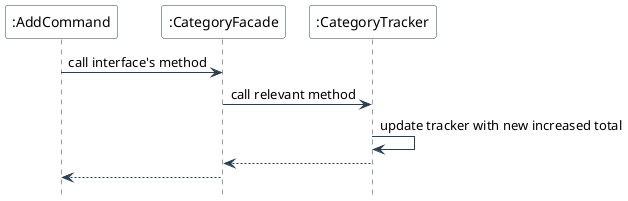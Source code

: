 @startuml
skinparam backgroundColor #FFFFFF
skinparam sequence {
    ArrowColor #2C3E50
    LifeLineBorderColor #2C3E50
    ParticipantBorderColor #2C3E50
    ParticipantBackgroundColor #FFFFFF
}
hide footbox

participant ":AddCommand" as AC
participant ":CategoryFacade" as CF
participant ":CategoryTracker" as CT
' participant ":CategoryData" as CD

AC -> CF: call interface's method
CF -> CT: call relevant method
CT -> CT: update tracker with new increased total
CT --> CF:
CF --> AC:

@enduml

